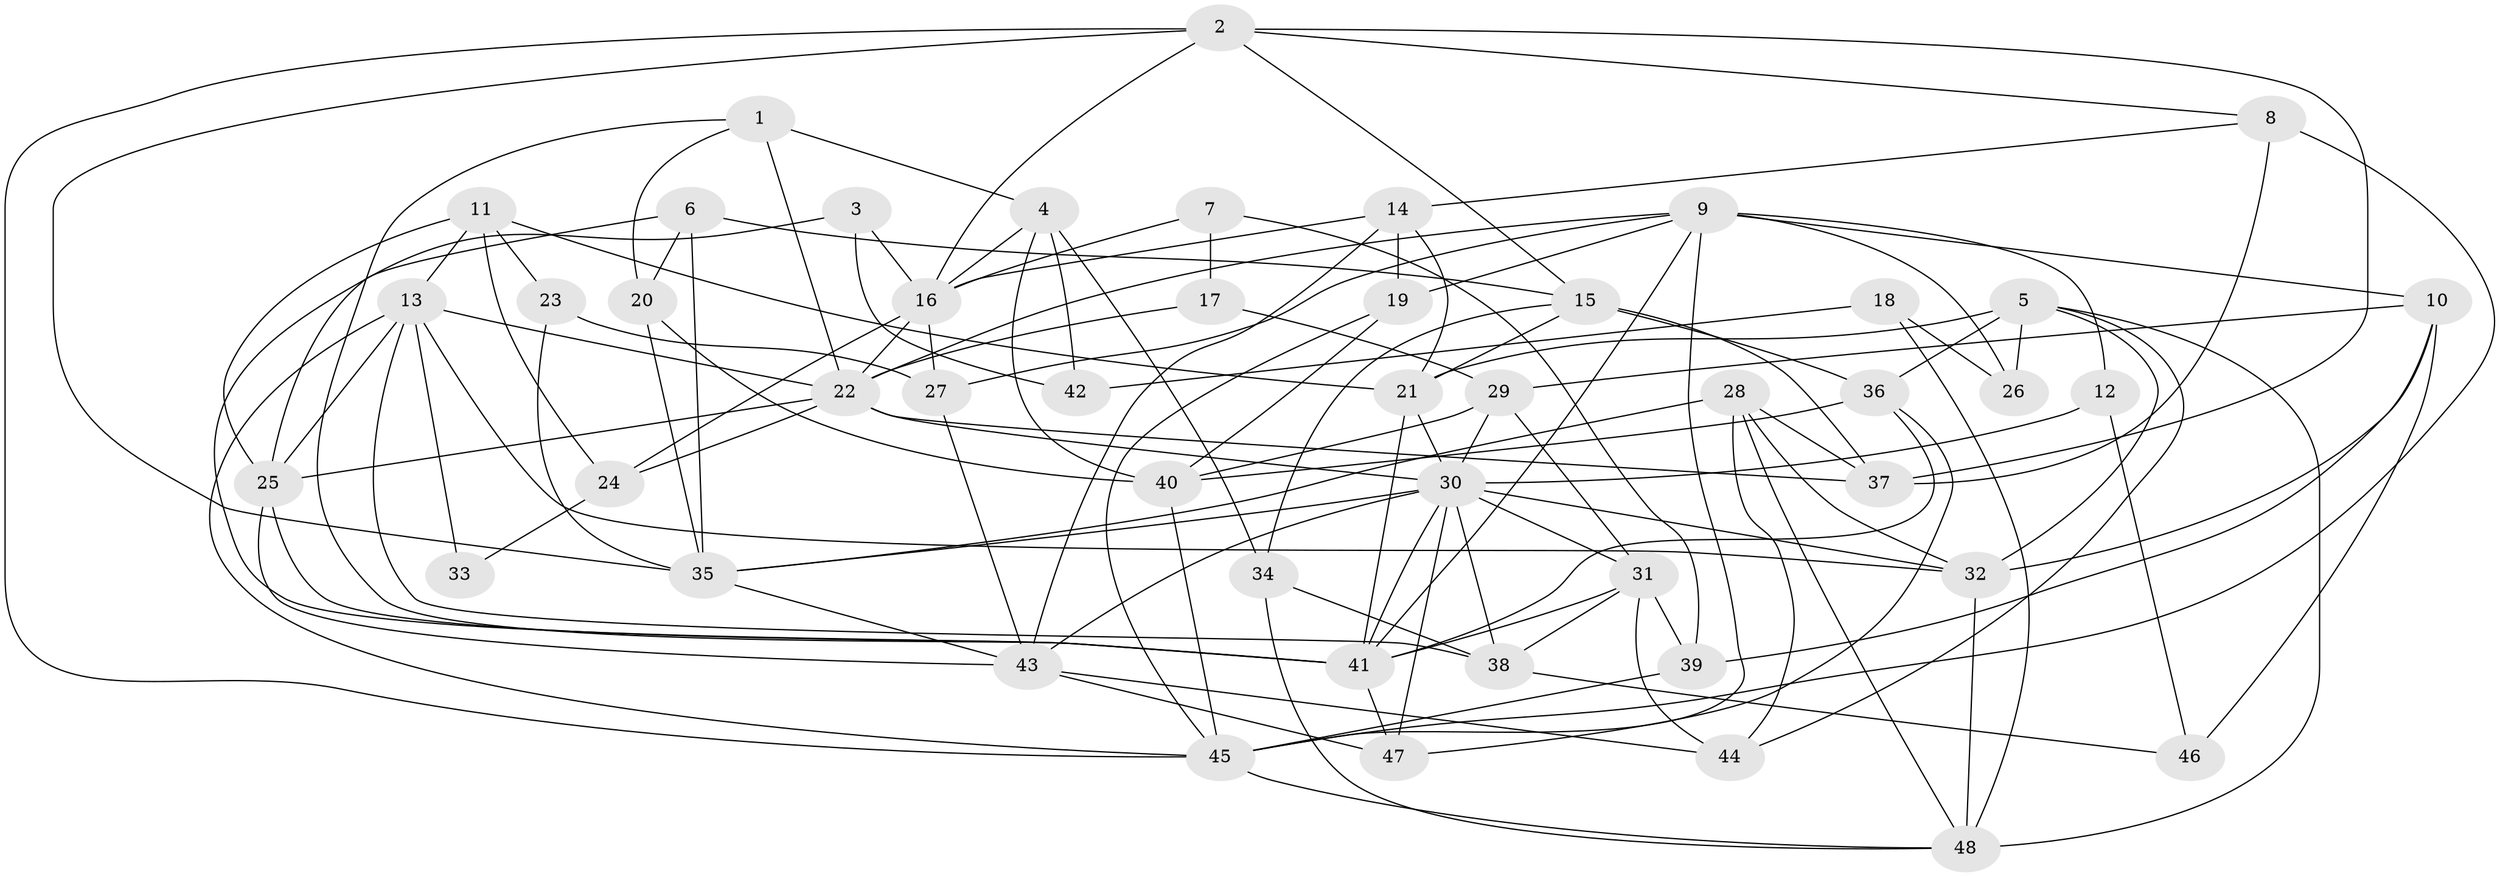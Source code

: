 // original degree distribution, {5: 0.17894736842105263, 4: 0.23157894736842105, 3: 0.28421052631578947, 6: 0.10526315789473684, 9: 0.010526315789473684, 2: 0.14736842105263157, 7: 0.031578947368421054, 8: 0.010526315789473684}
// Generated by graph-tools (version 1.1) at 2025/02/03/09/25 03:02:11]
// undirected, 48 vertices, 123 edges
graph export_dot {
graph [start="1"]
  node [color=gray90,style=filled];
  1;
  2;
  3;
  4;
  5;
  6;
  7;
  8;
  9;
  10;
  11;
  12;
  13;
  14;
  15;
  16;
  17;
  18;
  19;
  20;
  21;
  22;
  23;
  24;
  25;
  26;
  27;
  28;
  29;
  30;
  31;
  32;
  33;
  34;
  35;
  36;
  37;
  38;
  39;
  40;
  41;
  42;
  43;
  44;
  45;
  46;
  47;
  48;
  1 -- 4 [weight=2.0];
  1 -- 20 [weight=1.0];
  1 -- 22 [weight=1.0];
  1 -- 41 [weight=1.0];
  2 -- 8 [weight=1.0];
  2 -- 15 [weight=1.0];
  2 -- 16 [weight=1.0];
  2 -- 35 [weight=2.0];
  2 -- 37 [weight=2.0];
  2 -- 45 [weight=1.0];
  3 -- 16 [weight=1.0];
  3 -- 41 [weight=1.0];
  3 -- 42 [weight=1.0];
  4 -- 16 [weight=1.0];
  4 -- 34 [weight=1.0];
  4 -- 40 [weight=1.0];
  4 -- 42 [weight=2.0];
  5 -- 21 [weight=2.0];
  5 -- 26 [weight=2.0];
  5 -- 32 [weight=1.0];
  5 -- 36 [weight=1.0];
  5 -- 44 [weight=1.0];
  5 -- 48 [weight=1.0];
  6 -- 15 [weight=1.0];
  6 -- 20 [weight=1.0];
  6 -- 25 [weight=1.0];
  6 -- 35 [weight=1.0];
  7 -- 16 [weight=1.0];
  7 -- 17 [weight=1.0];
  7 -- 39 [weight=1.0];
  8 -- 14 [weight=1.0];
  8 -- 37 [weight=1.0];
  8 -- 45 [weight=2.0];
  9 -- 10 [weight=2.0];
  9 -- 12 [weight=1.0];
  9 -- 19 [weight=1.0];
  9 -- 22 [weight=1.0];
  9 -- 26 [weight=1.0];
  9 -- 27 [weight=1.0];
  9 -- 41 [weight=1.0];
  9 -- 45 [weight=1.0];
  10 -- 29 [weight=1.0];
  10 -- 32 [weight=2.0];
  10 -- 39 [weight=1.0];
  10 -- 46 [weight=1.0];
  11 -- 13 [weight=1.0];
  11 -- 21 [weight=1.0];
  11 -- 23 [weight=1.0];
  11 -- 24 [weight=1.0];
  11 -- 25 [weight=1.0];
  12 -- 30 [weight=1.0];
  12 -- 46 [weight=1.0];
  13 -- 22 [weight=1.0];
  13 -- 25 [weight=1.0];
  13 -- 32 [weight=1.0];
  13 -- 33 [weight=2.0];
  13 -- 38 [weight=1.0];
  13 -- 45 [weight=1.0];
  14 -- 16 [weight=1.0];
  14 -- 19 [weight=1.0];
  14 -- 21 [weight=1.0];
  14 -- 43 [weight=1.0];
  15 -- 21 [weight=1.0];
  15 -- 34 [weight=1.0];
  15 -- 36 [weight=1.0];
  15 -- 37 [weight=1.0];
  16 -- 22 [weight=1.0];
  16 -- 24 [weight=1.0];
  16 -- 27 [weight=1.0];
  17 -- 22 [weight=1.0];
  17 -- 29 [weight=1.0];
  18 -- 26 [weight=1.0];
  18 -- 42 [weight=1.0];
  18 -- 48 [weight=2.0];
  19 -- 40 [weight=1.0];
  19 -- 45 [weight=1.0];
  20 -- 35 [weight=1.0];
  20 -- 40 [weight=1.0];
  21 -- 30 [weight=1.0];
  21 -- 41 [weight=1.0];
  22 -- 24 [weight=1.0];
  22 -- 25 [weight=1.0];
  22 -- 30 [weight=1.0];
  22 -- 37 [weight=2.0];
  23 -- 27 [weight=1.0];
  23 -- 35 [weight=1.0];
  24 -- 33 [weight=1.0];
  25 -- 41 [weight=1.0];
  25 -- 43 [weight=1.0];
  27 -- 43 [weight=1.0];
  28 -- 32 [weight=1.0];
  28 -- 35 [weight=1.0];
  28 -- 37 [weight=1.0];
  28 -- 44 [weight=1.0];
  28 -- 48 [weight=1.0];
  29 -- 30 [weight=1.0];
  29 -- 31 [weight=1.0];
  29 -- 40 [weight=1.0];
  30 -- 31 [weight=3.0];
  30 -- 32 [weight=1.0];
  30 -- 35 [weight=1.0];
  30 -- 38 [weight=1.0];
  30 -- 41 [weight=1.0];
  30 -- 43 [weight=1.0];
  30 -- 47 [weight=2.0];
  31 -- 38 [weight=1.0];
  31 -- 39 [weight=1.0];
  31 -- 41 [weight=1.0];
  31 -- 44 [weight=1.0];
  32 -- 48 [weight=1.0];
  34 -- 38 [weight=1.0];
  34 -- 48 [weight=1.0];
  35 -- 43 [weight=1.0];
  36 -- 40 [weight=1.0];
  36 -- 41 [weight=1.0];
  36 -- 47 [weight=1.0];
  38 -- 46 [weight=1.0];
  39 -- 45 [weight=1.0];
  40 -- 45 [weight=1.0];
  41 -- 47 [weight=2.0];
  43 -- 44 [weight=1.0];
  43 -- 47 [weight=1.0];
  45 -- 48 [weight=1.0];
}
